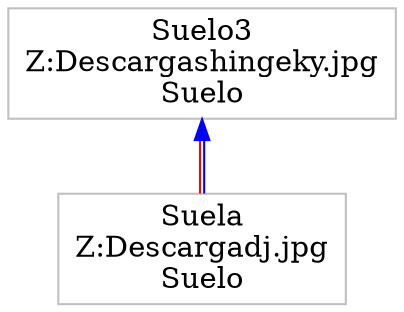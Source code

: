 digraph ColaAtencion {node [dir=both,shape=polygon, fontcolor="Black", height=0.5, color="Grey"]edge [color="blue", color="blue:red"]rankdir=BT
"Suela
Z:\Descarga\dj.jpg
Suelo"-> "Suelo3
Z:\Descarga\shingeky.jpg
Suelo"
}
